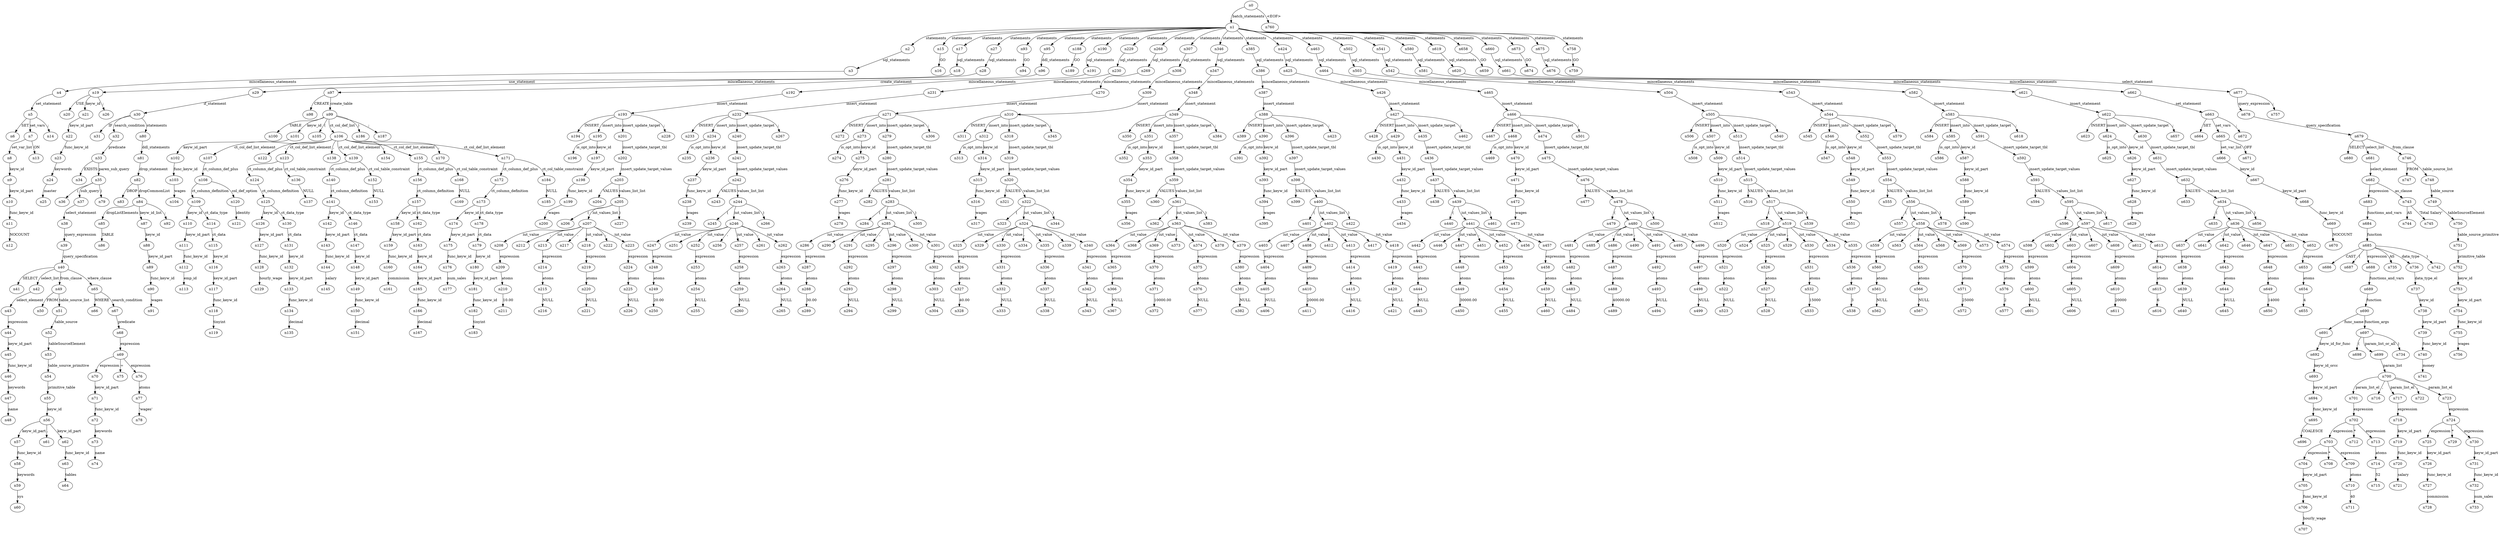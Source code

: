 digraph ParseTree {
  n0 -> n1 [label="batch_statements"];
  n1 -> n2 [label="statements"];
  n2 -> n3 [label="sql_statements"];
  n3 -> n4 [label="miscellaneous_statements"];
  n4 -> n5 [label="set_statement"];
  n5 -> n6 [label="SET"];
  n5 -> n7 [label="set_vars"];
  n7 -> n8 [label="set_var_list"];
  n8 -> n9 [label="keyw_id"];
  n9 -> n10 [label="keyw_id_part"];
  n10 -> n11 [label="func_keyw_id"];
  n11 -> n12 [label="NOCOUNT"];
  n7 -> n13 [label="ON"];
  n5 -> n14 [label=";"];
  n1 -> n15 [label="statements"];
  n15 -> n16 [label="GO"];
  n1 -> n17 [label="statements"];
  n17 -> n18 [label="sql_statements"];
  n18 -> n19 [label="use_statement"];
  n19 -> n20 [label="USE"];
  n19 -> n21 [label="keyw_id"];
  n21 -> n22 [label="keyw_id_part"];
  n22 -> n23 [label="func_keyw_id"];
  n23 -> n24 [label="keywords"];
  n24 -> n25 [label="master"];
  n19 -> n26 [label=";"];
  n1 -> n27 [label="statements"];
  n27 -> n28 [label="sql_statements"];
  n28 -> n29 [label="miscellaneous_statements"];
  n29 -> n30 [label="if_statement"];
  n30 -> n31 [label="IF"];
  n30 -> n32 [label="search_condition"];
  n32 -> n33 [label="predicate"];
  n33 -> n34 [label="EXISTS"];
  n33 -> n35 [label="paren_sub_query"];
  n35 -> n36 [label="("];
  n35 -> n37 [label="sub_query"];
  n37 -> n38 [label="select_statement"];
  n38 -> n39 [label="query_expression"];
  n39 -> n40 [label="query_specification"];
  n40 -> n41 [label="SELECT"];
  n40 -> n42 [label="select_list"];
  n42 -> n43 [label="select_element"];
  n43 -> n44 [label="expression"];
  n44 -> n45 [label="keyw_id_part"];
  n45 -> n46 [label="func_keyw_id"];
  n46 -> n47 [label="keywords"];
  n47 -> n48 [label="name"];
  n40 -> n49 [label="from_clause"];
  n49 -> n50 [label="FROM"];
  n49 -> n51 [label="table_source_list"];
  n51 -> n52 [label="table_source"];
  n52 -> n53 [label="tableSourceElement"];
  n53 -> n54 [label="table_source_primitive"];
  n54 -> n55 [label="primitive_table"];
  n55 -> n56 [label="keyw_id"];
  n56 -> n57 [label="keyw_id_part"];
  n57 -> n58 [label="func_keyw_id"];
  n58 -> n59 [label="keywords"];
  n59 -> n60 [label="sys"];
  n56 -> n61 [label="."];
  n56 -> n62 [label="keyw_id_part"];
  n62 -> n63 [label="func_keyw_id"];
  n63 -> n64 [label="tables"];
  n40 -> n65 [label="where_clause"];
  n65 -> n66 [label="WHERE"];
  n65 -> n67 [label="search_condition"];
  n67 -> n68 [label="predicate"];
  n68 -> n69 [label="expression"];
  n69 -> n70 [label="expression"];
  n70 -> n71 [label="keyw_id_part"];
  n71 -> n72 [label="func_keyw_id"];
  n72 -> n73 [label="keywords"];
  n73 -> n74 [label="name"];
  n69 -> n75 [label="="];
  n69 -> n76 [label="expression"];
  n76 -> n77 [label="atoms"];
  n77 -> n78 [label="'wages'"];
  n35 -> n79 [label=")"];
  n30 -> n80 [label="statements"];
  n80 -> n81 [label="ddl_statements"];
  n81 -> n82 [label="drop_statement"];
  n82 -> n83 [label="DROP"];
  n82 -> n84 [label="dropCommonList"];
  n84 -> n85 [label="dropListElements"];
  n85 -> n86 [label="TABLE"];
  n84 -> n87 [label="keyw_id_list"];
  n87 -> n88 [label="keyw_id"];
  n88 -> n89 [label="keyw_id_part"];
  n89 -> n90 [label="func_keyw_id"];
  n90 -> n91 [label="wages"];
  n84 -> n92 [label=";"];
  n1 -> n93 [label="statements"];
  n93 -> n94 [label="GO"];
  n1 -> n95 [label="statements"];
  n95 -> n96 [label="ddl_statements"];
  n96 -> n97 [label="create_statement"];
  n97 -> n98 [label="CREATE"];
  n97 -> n99 [label="create_table"];
  n99 -> n100 [label="TABLE"];
  n99 -> n101 [label="keyw_id"];
  n101 -> n102 [label="keyw_id_part"];
  n102 -> n103 [label="func_keyw_id"];
  n103 -> n104 [label="wages"];
  n99 -> n105 [label="("];
  n99 -> n106 [label="ct_col_def_list"];
  n106 -> n107 [label="ct_col_def_list_element"];
  n107 -> n108 [label="ct_column_def_plus"];
  n108 -> n109 [label="ct_column_definition"];
  n109 -> n110 [label="keyw_id"];
  n110 -> n111 [label="keyw_id_part"];
  n111 -> n112 [label="func_keyw_id"];
  n112 -> n113 [label="emp_id"];
  n109 -> n114 [label="ct_data_type"];
  n114 -> n115 [label="ct_data"];
  n115 -> n116 [label="keyw_id"];
  n116 -> n117 [label="keyw_id_part"];
  n117 -> n118 [label="func_keyw_id"];
  n118 -> n119 [label="tinyint"];
  n108 -> n120 [label="col_def_option"];
  n120 -> n121 [label="identity"];
  n106 -> n122 [label=","];
  n106 -> n123 [label="ct_col_def_list_element"];
  n123 -> n124 [label="ct_column_def_plus"];
  n124 -> n125 [label="ct_column_definition"];
  n125 -> n126 [label="keyw_id"];
  n126 -> n127 [label="keyw_id_part"];
  n127 -> n128 [label="func_keyw_id"];
  n128 -> n129 [label="hourly_wage"];
  n125 -> n130 [label="ct_data_type"];
  n130 -> n131 [label="ct_data"];
  n131 -> n132 [label="keyw_id"];
  n132 -> n133 [label="keyw_id_part"];
  n133 -> n134 [label="func_keyw_id"];
  n134 -> n135 [label="decimal"];
  n123 -> n136 [label="ct_col_table_constraint"];
  n136 -> n137 [label="NULL"];
  n106 -> n138 [label=","];
  n106 -> n139 [label="ct_col_def_list_element"];
  n139 -> n140 [label="ct_column_def_plus"];
  n140 -> n141 [label="ct_column_definition"];
  n141 -> n142 [label="keyw_id"];
  n142 -> n143 [label="keyw_id_part"];
  n143 -> n144 [label="func_keyw_id"];
  n144 -> n145 [label="salary"];
  n141 -> n146 [label="ct_data_type"];
  n146 -> n147 [label="ct_data"];
  n147 -> n148 [label="keyw_id"];
  n148 -> n149 [label="keyw_id_part"];
  n149 -> n150 [label="func_keyw_id"];
  n150 -> n151 [label="decimal"];
  n139 -> n152 [label="ct_col_table_constraint"];
  n152 -> n153 [label="NULL"];
  n106 -> n154 [label=","];
  n106 -> n155 [label="ct_col_def_list_element"];
  n155 -> n156 [label="ct_column_def_plus"];
  n156 -> n157 [label="ct_column_definition"];
  n157 -> n158 [label="keyw_id"];
  n158 -> n159 [label="keyw_id_part"];
  n159 -> n160 [label="func_keyw_id"];
  n160 -> n161 [label="commission"];
  n157 -> n162 [label="ct_data_type"];
  n162 -> n163 [label="ct_data"];
  n163 -> n164 [label="keyw_id"];
  n164 -> n165 [label="keyw_id_part"];
  n165 -> n166 [label="func_keyw_id"];
  n166 -> n167 [label="decimal"];
  n155 -> n168 [label="ct_col_table_constraint"];
  n168 -> n169 [label="NULL"];
  n106 -> n170 [label=","];
  n106 -> n171 [label="ct_col_def_list_element"];
  n171 -> n172 [label="ct_column_def_plus"];
  n172 -> n173 [label="ct_column_definition"];
  n173 -> n174 [label="keyw_id"];
  n174 -> n175 [label="keyw_id_part"];
  n175 -> n176 [label="func_keyw_id"];
  n176 -> n177 [label="num_sales"];
  n173 -> n178 [label="ct_data_type"];
  n178 -> n179 [label="ct_data"];
  n179 -> n180 [label="keyw_id"];
  n180 -> n181 [label="keyw_id_part"];
  n181 -> n182 [label="func_keyw_id"];
  n182 -> n183 [label="tinyint"];
  n171 -> n184 [label="ct_col_table_constraint"];
  n184 -> n185 [label="NULL"];
  n99 -> n186 [label=")"];
  n99 -> n187 [label=";"];
  n1 -> n188 [label="statements"];
  n188 -> n189 [label="GO"];
  n1 -> n190 [label="statements"];
  n190 -> n191 [label="sql_statements"];
  n191 -> n192 [label="miscellaneous_statements"];
  n192 -> n193 [label="insert_statement"];
  n193 -> n194 [label="INSERT"];
  n193 -> n195 [label="insert_into"];
  n195 -> n196 [label="is_opt_into"];
  n195 -> n197 [label="keyw_id"];
  n197 -> n198 [label="keyw_id_part"];
  n198 -> n199 [label="func_keyw_id"];
  n199 -> n200 [label="wages"];
  n193 -> n201 [label="insert_update_target"];
  n201 -> n202 [label="insert_update_target_tbl"];
  n202 -> n203 [label="insert_update_target_values"];
  n203 -> n204 [label="VALUES"];
  n203 -> n205 [label="values_list_list"];
  n205 -> n206 [label="("];
  n205 -> n207 [label="iut_values_list"];
  n207 -> n208 [label="iut_value"];
  n208 -> n209 [label="expression"];
  n209 -> n210 [label="atoms"];
  n210 -> n211 [label="10.00"];
  n207 -> n212 [label=","];
  n207 -> n213 [label="iut_value"];
  n213 -> n214 [label="expression"];
  n214 -> n215 [label="atoms"];
  n215 -> n216 [label="NULL"];
  n207 -> n217 [label=","];
  n207 -> n218 [label="iut_value"];
  n218 -> n219 [label="expression"];
  n219 -> n220 [label="atoms"];
  n220 -> n221 [label="NULL"];
  n207 -> n222 [label=","];
  n207 -> n223 [label="iut_value"];
  n223 -> n224 [label="expression"];
  n224 -> n225 [label="atoms"];
  n225 -> n226 [label="NULL"];
  n205 -> n227 [label=")"];
  n193 -> n228 [label=";"];
  n1 -> n229 [label="statements"];
  n229 -> n230 [label="sql_statements"];
  n230 -> n231 [label="miscellaneous_statements"];
  n231 -> n232 [label="insert_statement"];
  n232 -> n233 [label="INSERT"];
  n232 -> n234 [label="insert_into"];
  n234 -> n235 [label="is_opt_into"];
  n234 -> n236 [label="keyw_id"];
  n236 -> n237 [label="keyw_id_part"];
  n237 -> n238 [label="func_keyw_id"];
  n238 -> n239 [label="wages"];
  n232 -> n240 [label="insert_update_target"];
  n240 -> n241 [label="insert_update_target_tbl"];
  n241 -> n242 [label="insert_update_target_values"];
  n242 -> n243 [label="VALUES"];
  n242 -> n244 [label="values_list_list"];
  n244 -> n245 [label="("];
  n244 -> n246 [label="iut_values_list"];
  n246 -> n247 [label="iut_value"];
  n247 -> n248 [label="expression"];
  n248 -> n249 [label="atoms"];
  n249 -> n250 [label="20.00"];
  n246 -> n251 [label=","];
  n246 -> n252 [label="iut_value"];
  n252 -> n253 [label="expression"];
  n253 -> n254 [label="atoms"];
  n254 -> n255 [label="NULL"];
  n246 -> n256 [label=","];
  n246 -> n257 [label="iut_value"];
  n257 -> n258 [label="expression"];
  n258 -> n259 [label="atoms"];
  n259 -> n260 [label="NULL"];
  n246 -> n261 [label=","];
  n246 -> n262 [label="iut_value"];
  n262 -> n263 [label="expression"];
  n263 -> n264 [label="atoms"];
  n264 -> n265 [label="NULL"];
  n244 -> n266 [label=")"];
  n232 -> n267 [label=";"];
  n1 -> n268 [label="statements"];
  n268 -> n269 [label="sql_statements"];
  n269 -> n270 [label="miscellaneous_statements"];
  n270 -> n271 [label="insert_statement"];
  n271 -> n272 [label="INSERT"];
  n271 -> n273 [label="insert_into"];
  n273 -> n274 [label="is_opt_into"];
  n273 -> n275 [label="keyw_id"];
  n275 -> n276 [label="keyw_id_part"];
  n276 -> n277 [label="func_keyw_id"];
  n277 -> n278 [label="wages"];
  n271 -> n279 [label="insert_update_target"];
  n279 -> n280 [label="insert_update_target_tbl"];
  n280 -> n281 [label="insert_update_target_values"];
  n281 -> n282 [label="VALUES"];
  n281 -> n283 [label="values_list_list"];
  n283 -> n284 [label="("];
  n283 -> n285 [label="iut_values_list"];
  n285 -> n286 [label="iut_value"];
  n286 -> n287 [label="expression"];
  n287 -> n288 [label="atoms"];
  n288 -> n289 [label="30.00"];
  n285 -> n290 [label=","];
  n285 -> n291 [label="iut_value"];
  n291 -> n292 [label="expression"];
  n292 -> n293 [label="atoms"];
  n293 -> n294 [label="NULL"];
  n285 -> n295 [label=","];
  n285 -> n296 [label="iut_value"];
  n296 -> n297 [label="expression"];
  n297 -> n298 [label="atoms"];
  n298 -> n299 [label="NULL"];
  n285 -> n300 [label=","];
  n285 -> n301 [label="iut_value"];
  n301 -> n302 [label="expression"];
  n302 -> n303 [label="atoms"];
  n303 -> n304 [label="NULL"];
  n283 -> n305 [label=")"];
  n271 -> n306 [label=";"];
  n1 -> n307 [label="statements"];
  n307 -> n308 [label="sql_statements"];
  n308 -> n309 [label="miscellaneous_statements"];
  n309 -> n310 [label="insert_statement"];
  n310 -> n311 [label="INSERT"];
  n310 -> n312 [label="insert_into"];
  n312 -> n313 [label="is_opt_into"];
  n312 -> n314 [label="keyw_id"];
  n314 -> n315 [label="keyw_id_part"];
  n315 -> n316 [label="func_keyw_id"];
  n316 -> n317 [label="wages"];
  n310 -> n318 [label="insert_update_target"];
  n318 -> n319 [label="insert_update_target_tbl"];
  n319 -> n320 [label="insert_update_target_values"];
  n320 -> n321 [label="VALUES"];
  n320 -> n322 [label="values_list_list"];
  n322 -> n323 [label="("];
  n322 -> n324 [label="iut_values_list"];
  n324 -> n325 [label="iut_value"];
  n325 -> n326 [label="expression"];
  n326 -> n327 [label="atoms"];
  n327 -> n328 [label="40.00"];
  n324 -> n329 [label=","];
  n324 -> n330 [label="iut_value"];
  n330 -> n331 [label="expression"];
  n331 -> n332 [label="atoms"];
  n332 -> n333 [label="NULL"];
  n324 -> n334 [label=","];
  n324 -> n335 [label="iut_value"];
  n335 -> n336 [label="expression"];
  n336 -> n337 [label="atoms"];
  n337 -> n338 [label="NULL"];
  n324 -> n339 [label=","];
  n324 -> n340 [label="iut_value"];
  n340 -> n341 [label="expression"];
  n341 -> n342 [label="atoms"];
  n342 -> n343 [label="NULL"];
  n322 -> n344 [label=")"];
  n310 -> n345 [label=";"];
  n1 -> n346 [label="statements"];
  n346 -> n347 [label="sql_statements"];
  n347 -> n348 [label="miscellaneous_statements"];
  n348 -> n349 [label="insert_statement"];
  n349 -> n350 [label="INSERT"];
  n349 -> n351 [label="insert_into"];
  n351 -> n352 [label="is_opt_into"];
  n351 -> n353 [label="keyw_id"];
  n353 -> n354 [label="keyw_id_part"];
  n354 -> n355 [label="func_keyw_id"];
  n355 -> n356 [label="wages"];
  n349 -> n357 [label="insert_update_target"];
  n357 -> n358 [label="insert_update_target_tbl"];
  n358 -> n359 [label="insert_update_target_values"];
  n359 -> n360 [label="VALUES"];
  n359 -> n361 [label="values_list_list"];
  n361 -> n362 [label="("];
  n361 -> n363 [label="iut_values_list"];
  n363 -> n364 [label="iut_value"];
  n364 -> n365 [label="expression"];
  n365 -> n366 [label="atoms"];
  n366 -> n367 [label="NULL"];
  n363 -> n368 [label=","];
  n363 -> n369 [label="iut_value"];
  n369 -> n370 [label="expression"];
  n370 -> n371 [label="atoms"];
  n371 -> n372 [label="10000.00"];
  n363 -> n373 [label=","];
  n363 -> n374 [label="iut_value"];
  n374 -> n375 [label="expression"];
  n375 -> n376 [label="atoms"];
  n376 -> n377 [label="NULL"];
  n363 -> n378 [label=","];
  n363 -> n379 [label="iut_value"];
  n379 -> n380 [label="expression"];
  n380 -> n381 [label="atoms"];
  n381 -> n382 [label="NULL"];
  n361 -> n383 [label=")"];
  n349 -> n384 [label=";"];
  n1 -> n385 [label="statements"];
  n385 -> n386 [label="sql_statements"];
  n386 -> n387 [label="miscellaneous_statements"];
  n387 -> n388 [label="insert_statement"];
  n388 -> n389 [label="INSERT"];
  n388 -> n390 [label="insert_into"];
  n390 -> n391 [label="is_opt_into"];
  n390 -> n392 [label="keyw_id"];
  n392 -> n393 [label="keyw_id_part"];
  n393 -> n394 [label="func_keyw_id"];
  n394 -> n395 [label="wages"];
  n388 -> n396 [label="insert_update_target"];
  n396 -> n397 [label="insert_update_target_tbl"];
  n397 -> n398 [label="insert_update_target_values"];
  n398 -> n399 [label="VALUES"];
  n398 -> n400 [label="values_list_list"];
  n400 -> n401 [label="("];
  n400 -> n402 [label="iut_values_list"];
  n402 -> n403 [label="iut_value"];
  n403 -> n404 [label="expression"];
  n404 -> n405 [label="atoms"];
  n405 -> n406 [label="NULL"];
  n402 -> n407 [label=","];
  n402 -> n408 [label="iut_value"];
  n408 -> n409 [label="expression"];
  n409 -> n410 [label="atoms"];
  n410 -> n411 [label="20000.00"];
  n402 -> n412 [label=","];
  n402 -> n413 [label="iut_value"];
  n413 -> n414 [label="expression"];
  n414 -> n415 [label="atoms"];
  n415 -> n416 [label="NULL"];
  n402 -> n417 [label=","];
  n402 -> n418 [label="iut_value"];
  n418 -> n419 [label="expression"];
  n419 -> n420 [label="atoms"];
  n420 -> n421 [label="NULL"];
  n400 -> n422 [label=")"];
  n388 -> n423 [label=";"];
  n1 -> n424 [label="statements"];
  n424 -> n425 [label="sql_statements"];
  n425 -> n426 [label="miscellaneous_statements"];
  n426 -> n427 [label="insert_statement"];
  n427 -> n428 [label="INSERT"];
  n427 -> n429 [label="insert_into"];
  n429 -> n430 [label="is_opt_into"];
  n429 -> n431 [label="keyw_id"];
  n431 -> n432 [label="keyw_id_part"];
  n432 -> n433 [label="func_keyw_id"];
  n433 -> n434 [label="wages"];
  n427 -> n435 [label="insert_update_target"];
  n435 -> n436 [label="insert_update_target_tbl"];
  n436 -> n437 [label="insert_update_target_values"];
  n437 -> n438 [label="VALUES"];
  n437 -> n439 [label="values_list_list"];
  n439 -> n440 [label="("];
  n439 -> n441 [label="iut_values_list"];
  n441 -> n442 [label="iut_value"];
  n442 -> n443 [label="expression"];
  n443 -> n444 [label="atoms"];
  n444 -> n445 [label="NULL"];
  n441 -> n446 [label=","];
  n441 -> n447 [label="iut_value"];
  n447 -> n448 [label="expression"];
  n448 -> n449 [label="atoms"];
  n449 -> n450 [label="30000.00"];
  n441 -> n451 [label=","];
  n441 -> n452 [label="iut_value"];
  n452 -> n453 [label="expression"];
  n453 -> n454 [label="atoms"];
  n454 -> n455 [label="NULL"];
  n441 -> n456 [label=","];
  n441 -> n457 [label="iut_value"];
  n457 -> n458 [label="expression"];
  n458 -> n459 [label="atoms"];
  n459 -> n460 [label="NULL"];
  n439 -> n461 [label=")"];
  n427 -> n462 [label=";"];
  n1 -> n463 [label="statements"];
  n463 -> n464 [label="sql_statements"];
  n464 -> n465 [label="miscellaneous_statements"];
  n465 -> n466 [label="insert_statement"];
  n466 -> n467 [label="INSERT"];
  n466 -> n468 [label="insert_into"];
  n468 -> n469 [label="is_opt_into"];
  n468 -> n470 [label="keyw_id"];
  n470 -> n471 [label="keyw_id_part"];
  n471 -> n472 [label="func_keyw_id"];
  n472 -> n473 [label="wages"];
  n466 -> n474 [label="insert_update_target"];
  n474 -> n475 [label="insert_update_target_tbl"];
  n475 -> n476 [label="insert_update_target_values"];
  n476 -> n477 [label="VALUES"];
  n476 -> n478 [label="values_list_list"];
  n478 -> n479 [label="("];
  n478 -> n480 [label="iut_values_list"];
  n480 -> n481 [label="iut_value"];
  n481 -> n482 [label="expression"];
  n482 -> n483 [label="atoms"];
  n483 -> n484 [label="NULL"];
  n480 -> n485 [label=","];
  n480 -> n486 [label="iut_value"];
  n486 -> n487 [label="expression"];
  n487 -> n488 [label="atoms"];
  n488 -> n489 [label="40000.00"];
  n480 -> n490 [label=","];
  n480 -> n491 [label="iut_value"];
  n491 -> n492 [label="expression"];
  n492 -> n493 [label="atoms"];
  n493 -> n494 [label="NULL"];
  n480 -> n495 [label=","];
  n480 -> n496 [label="iut_value"];
  n496 -> n497 [label="expression"];
  n497 -> n498 [label="atoms"];
  n498 -> n499 [label="NULL"];
  n478 -> n500 [label=")"];
  n466 -> n501 [label=";"];
  n1 -> n502 [label="statements"];
  n502 -> n503 [label="sql_statements"];
  n503 -> n504 [label="miscellaneous_statements"];
  n504 -> n505 [label="insert_statement"];
  n505 -> n506 [label="INSERT"];
  n505 -> n507 [label="insert_into"];
  n507 -> n508 [label="is_opt_into"];
  n507 -> n509 [label="keyw_id"];
  n509 -> n510 [label="keyw_id_part"];
  n510 -> n511 [label="func_keyw_id"];
  n511 -> n512 [label="wages"];
  n505 -> n513 [label="insert_update_target"];
  n513 -> n514 [label="insert_update_target_tbl"];
  n514 -> n515 [label="insert_update_target_values"];
  n515 -> n516 [label="VALUES"];
  n515 -> n517 [label="values_list_list"];
  n517 -> n518 [label="("];
  n517 -> n519 [label="iut_values_list"];
  n519 -> n520 [label="iut_value"];
  n520 -> n521 [label="expression"];
  n521 -> n522 [label="atoms"];
  n522 -> n523 [label="NULL"];
  n519 -> n524 [label=","];
  n519 -> n525 [label="iut_value"];
  n525 -> n526 [label="expression"];
  n526 -> n527 [label="atoms"];
  n527 -> n528 [label="NULL"];
  n519 -> n529 [label=","];
  n519 -> n530 [label="iut_value"];
  n530 -> n531 [label="expression"];
  n531 -> n532 [label="atoms"];
  n532 -> n533 [label="15000"];
  n519 -> n534 [label=","];
  n519 -> n535 [label="iut_value"];
  n535 -> n536 [label="expression"];
  n536 -> n537 [label="atoms"];
  n537 -> n538 [label="3"];
  n517 -> n539 [label=")"];
  n505 -> n540 [label=";"];
  n1 -> n541 [label="statements"];
  n541 -> n542 [label="sql_statements"];
  n542 -> n543 [label="miscellaneous_statements"];
  n543 -> n544 [label="insert_statement"];
  n544 -> n545 [label="INSERT"];
  n544 -> n546 [label="insert_into"];
  n546 -> n547 [label="is_opt_into"];
  n546 -> n548 [label="keyw_id"];
  n548 -> n549 [label="keyw_id_part"];
  n549 -> n550 [label="func_keyw_id"];
  n550 -> n551 [label="wages"];
  n544 -> n552 [label="insert_update_target"];
  n552 -> n553 [label="insert_update_target_tbl"];
  n553 -> n554 [label="insert_update_target_values"];
  n554 -> n555 [label="VALUES"];
  n554 -> n556 [label="values_list_list"];
  n556 -> n557 [label="("];
  n556 -> n558 [label="iut_values_list"];
  n558 -> n559 [label="iut_value"];
  n559 -> n560 [label="expression"];
  n560 -> n561 [label="atoms"];
  n561 -> n562 [label="NULL"];
  n558 -> n563 [label=","];
  n558 -> n564 [label="iut_value"];
  n564 -> n565 [label="expression"];
  n565 -> n566 [label="atoms"];
  n566 -> n567 [label="NULL"];
  n558 -> n568 [label=","];
  n558 -> n569 [label="iut_value"];
  n569 -> n570 [label="expression"];
  n570 -> n571 [label="atoms"];
  n571 -> n572 [label="25000"];
  n558 -> n573 [label=","];
  n558 -> n574 [label="iut_value"];
  n574 -> n575 [label="expression"];
  n575 -> n576 [label="atoms"];
  n576 -> n577 [label="2"];
  n556 -> n578 [label=")"];
  n544 -> n579 [label=";"];
  n1 -> n580 [label="statements"];
  n580 -> n581 [label="sql_statements"];
  n581 -> n582 [label="miscellaneous_statements"];
  n582 -> n583 [label="insert_statement"];
  n583 -> n584 [label="INSERT"];
  n583 -> n585 [label="insert_into"];
  n585 -> n586 [label="is_opt_into"];
  n585 -> n587 [label="keyw_id"];
  n587 -> n588 [label="keyw_id_part"];
  n588 -> n589 [label="func_keyw_id"];
  n589 -> n590 [label="wages"];
  n583 -> n591 [label="insert_update_target"];
  n591 -> n592 [label="insert_update_target_tbl"];
  n592 -> n593 [label="insert_update_target_values"];
  n593 -> n594 [label="VALUES"];
  n593 -> n595 [label="values_list_list"];
  n595 -> n596 [label="("];
  n595 -> n597 [label="iut_values_list"];
  n597 -> n598 [label="iut_value"];
  n598 -> n599 [label="expression"];
  n599 -> n600 [label="atoms"];
  n600 -> n601 [label="NULL"];
  n597 -> n602 [label=","];
  n597 -> n603 [label="iut_value"];
  n603 -> n604 [label="expression"];
  n604 -> n605 [label="atoms"];
  n605 -> n606 [label="NULL"];
  n597 -> n607 [label=","];
  n597 -> n608 [label="iut_value"];
  n608 -> n609 [label="expression"];
  n609 -> n610 [label="atoms"];
  n610 -> n611 [label="20000"];
  n597 -> n612 [label=","];
  n597 -> n613 [label="iut_value"];
  n613 -> n614 [label="expression"];
  n614 -> n615 [label="atoms"];
  n615 -> n616 [label="6"];
  n595 -> n617 [label=")"];
  n583 -> n618 [label=";"];
  n1 -> n619 [label="statements"];
  n619 -> n620 [label="sql_statements"];
  n620 -> n621 [label="miscellaneous_statements"];
  n621 -> n622 [label="insert_statement"];
  n622 -> n623 [label="INSERT"];
  n622 -> n624 [label="insert_into"];
  n624 -> n625 [label="is_opt_into"];
  n624 -> n626 [label="keyw_id"];
  n626 -> n627 [label="keyw_id_part"];
  n627 -> n628 [label="func_keyw_id"];
  n628 -> n629 [label="wages"];
  n622 -> n630 [label="insert_update_target"];
  n630 -> n631 [label="insert_update_target_tbl"];
  n631 -> n632 [label="insert_update_target_values"];
  n632 -> n633 [label="VALUES"];
  n632 -> n634 [label="values_list_list"];
  n634 -> n635 [label="("];
  n634 -> n636 [label="iut_values_list"];
  n636 -> n637 [label="iut_value"];
  n637 -> n638 [label="expression"];
  n638 -> n639 [label="atoms"];
  n639 -> n640 [label="NULL"];
  n636 -> n641 [label=","];
  n636 -> n642 [label="iut_value"];
  n642 -> n643 [label="expression"];
  n643 -> n644 [label="atoms"];
  n644 -> n645 [label="NULL"];
  n636 -> n646 [label=","];
  n636 -> n647 [label="iut_value"];
  n647 -> n648 [label="expression"];
  n648 -> n649 [label="atoms"];
  n649 -> n650 [label="14000"];
  n636 -> n651 [label=","];
  n636 -> n652 [label="iut_value"];
  n652 -> n653 [label="expression"];
  n653 -> n654 [label="atoms"];
  n654 -> n655 [label="4"];
  n634 -> n656 [label=")"];
  n622 -> n657 [label=";"];
  n1 -> n658 [label="statements"];
  n658 -> n659 [label="GO"];
  n1 -> n660 [label="statements"];
  n660 -> n661 [label="sql_statements"];
  n661 -> n662 [label="miscellaneous_statements"];
  n662 -> n663 [label="set_statement"];
  n663 -> n664 [label="SET"];
  n663 -> n665 [label="set_vars"];
  n665 -> n666 [label="set_var_list"];
  n666 -> n667 [label="keyw_id"];
  n667 -> n668 [label="keyw_id_part"];
  n668 -> n669 [label="func_keyw_id"];
  n669 -> n670 [label="NOCOUNT"];
  n665 -> n671 [label="OFF"];
  n663 -> n672 [label=";"];
  n1 -> n673 [label="statements"];
  n673 -> n674 [label="GO"];
  n1 -> n675 [label="statements"];
  n675 -> n676 [label="sql_statements"];
  n676 -> n677 [label="select_statement"];
  n677 -> n678 [label="query_expression"];
  n678 -> n679 [label="query_specification"];
  n679 -> n680 [label="SELECT"];
  n679 -> n681 [label="select_list"];
  n681 -> n682 [label="select_element"];
  n682 -> n683 [label="expression"];
  n683 -> n684 [label="functions_and_vars"];
  n684 -> n685 [label="function"];
  n685 -> n686 [label="CAST"];
  n685 -> n687 [label="("];
  n685 -> n688 [label="expression"];
  n688 -> n689 [label="functions_and_vars"];
  n689 -> n690 [label="function"];
  n690 -> n691 [label="func_name"];
  n691 -> n692 [label="keyw_id_for_func"];
  n692 -> n693 [label="keyw_id_orcc"];
  n693 -> n694 [label="keyw_id_part"];
  n694 -> n695 [label="func_keyw_id"];
  n695 -> n696 [label="COALESCE"];
  n690 -> n697 [label="function_args"];
  n697 -> n698 [label="("];
  n697 -> n699 [label="param_list_or_all"];
  n699 -> n700 [label="param_list"];
  n700 -> n701 [label="param_list_el"];
  n701 -> n702 [label="expression"];
  n702 -> n703 [label="expression"];
  n703 -> n704 [label="expression"];
  n704 -> n705 [label="keyw_id_part"];
  n705 -> n706 [label="func_keyw_id"];
  n706 -> n707 [label="hourly_wage"];
  n703 -> n708 [label="*"];
  n703 -> n709 [label="expression"];
  n709 -> n710 [label="atoms"];
  n710 -> n711 [label="40"];
  n702 -> n712 [label="*"];
  n702 -> n713 [label="expression"];
  n713 -> n714 [label="atoms"];
  n714 -> n715 [label="52"];
  n700 -> n716 [label=","];
  n700 -> n717 [label="param_list_el"];
  n717 -> n718 [label="expression"];
  n718 -> n719 [label="keyw_id_part"];
  n719 -> n720 [label="func_keyw_id"];
  n720 -> n721 [label="salary"];
  n700 -> n722 [label=","];
  n700 -> n723 [label="param_list_el"];
  n723 -> n724 [label="expression"];
  n724 -> n725 [label="expression"];
  n725 -> n726 [label="keyw_id_part"];
  n726 -> n727 [label="func_keyw_id"];
  n727 -> n728 [label="commission"];
  n724 -> n729 [label="*"];
  n724 -> n730 [label="expression"];
  n730 -> n731 [label="keyw_id_part"];
  n731 -> n732 [label="func_keyw_id"];
  n732 -> n733 [label="num_sales"];
  n697 -> n734 [label=")"];
  n685 -> n735 [label="AS"];
  n685 -> n736 [label="data_type"];
  n736 -> n737 [label="data_type_el"];
  n737 -> n738 [label="keyw_id"];
  n738 -> n739 [label="keyw_id_part"];
  n739 -> n740 [label="func_keyw_id"];
  n740 -> n741 [label="money"];
  n685 -> n742 [label=")"];
  n682 -> n743 [label="as_clause"];
  n743 -> n744 [label="AS"];
  n743 -> n745 [label="'Total Salary'"];
  n679 -> n746 [label="from_clause"];
  n746 -> n747 [label="FROM"];
  n746 -> n748 [label="table_source_list"];
  n748 -> n749 [label="table_source"];
  n749 -> n750 [label="tableSourceElement"];
  n750 -> n751 [label="table_source_primitive"];
  n751 -> n752 [label="primitive_table"];
  n752 -> n753 [label="keyw_id"];
  n753 -> n754 [label="keyw_id_part"];
  n754 -> n755 [label="func_keyw_id"];
  n755 -> n756 [label="wages"];
  n677 -> n757 [label=";"];
  n1 -> n758 [label="statements"];
  n758 -> n759 [label="GO"];
  n0 -> n760 [label="<EOF>"];
}